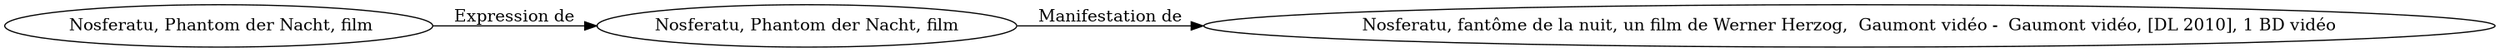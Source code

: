 // Notice UMLRM0007
digraph UMLRM0007 {
	rankdir=LR
	size="20,20"
	UMLRM0007 [label=" Nosferatu, Phantom der Nacht, film"]
	UMLRM0008 [label="Nosferatu, Phantom der Nacht, film"]
	UMLRM0007 -> UMLRM0008 [label="Expression de"]
	UMLRM0009 [label="Nosferatu, fantôme de la nuit, un film de Werner Herzog,  Gaumont vidéo -  Gaumont vidéo, [DL 2010], 1 BD vidéo"]
	UMLRM0008 -> UMLRM0009 [label="Manifestation de"]
}

